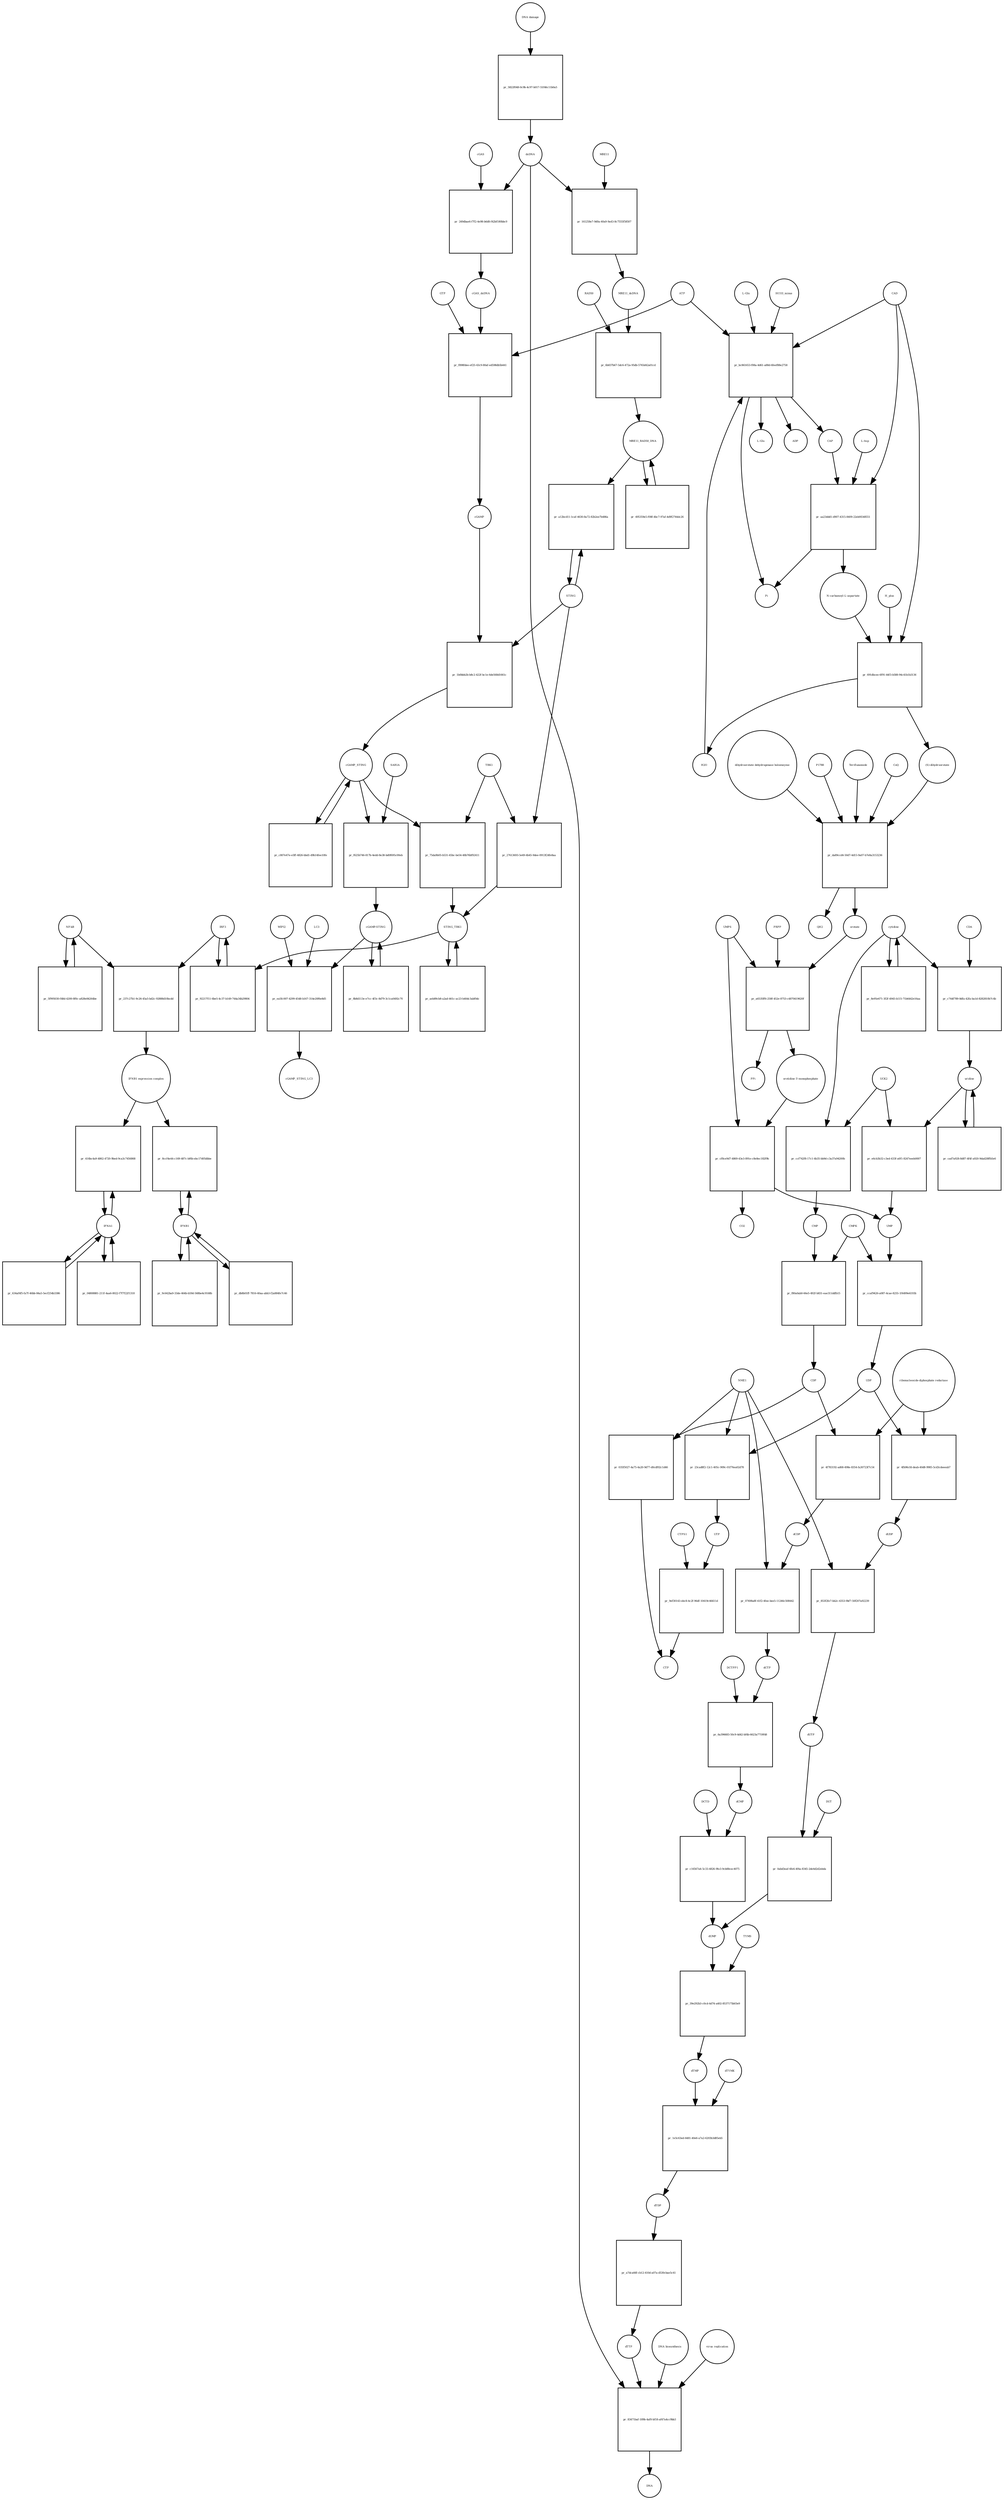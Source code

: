 strict digraph  {
"NF-kB" [annotation="urn_miriam_obo.go_GO%3A0071159", bipartite=0, cls=complex, fontsize=4, label="NF-kB", shape=circle];
"pr_237c27b1-9c26-45a5-bd2c-92888d10bcdd" [annotation="", bipartite=1, cls=process, fontsize=4, label="pr_237c27b1-9c26-45a5-bd2c-92888d10bcdd", shape=square];
"IFNB1 expression complex" [annotation="", bipartite=0, cls=complex, fontsize=4, label="IFNB1 expression complex", shape=circle];
IRF3 [annotation="urn_miriam_hgnc_6118|urn_miriam_uniprot_Q14653|urn_miriam_ensembl_ENSG00000126456|urn_miriam_refseq_NM_001571|urn_miriam_hgnc.symbol_IRF3|urn_miriam_ncbigene_3661", bipartite=0, cls="macromolecule multimer", fontsize=4, label=IRF3, shape=circle];
dCDP [annotation="urn_miriam_obo.chebi_CHEBI%3A28846", bipartite=0, cls="simple chemical", fontsize=4, label=dCDP, shape=circle];
"pr_07498a8f-41f2-4fee-bee5-11246c508442" [annotation="", bipartite=1, cls=process, fontsize=4, label="pr_07498a8f-41f2-4fee-bee5-11246c508442", shape=square];
dCTP [annotation="urn_miriam_obo.chebi_CHEBI%3A16311", bipartite=0, cls="simple chemical", fontsize=4, label=dCTP, shape=circle];
NME1 [annotation="urn_miriam_uniprot_P15531|urn_miriam_hgnc_7849", bipartite=0, cls=macromolecule, fontsize=4, label=NME1, shape=circle];
uridine [annotation="urn_miriam_obo.chebi_CHEBI%3A16704", bipartite=0, cls="simple chemical", fontsize=4, label=uridine, shape=circle];
"pr_e6cb3b32-c3ed-433f-a0f1-8247eeeb0007" [annotation="", bipartite=1, cls=process, fontsize=4, label="pr_e6cb3b32-c3ed-433f-a0f1-8247eeeb0007", shape=square];
UMP [annotation="urn_miriam_obo.chebi_CHEBI%3A57865", bipartite=0, cls="simple chemical", fontsize=4, label=UMP, shape=circle];
UCK2 [annotation="urn_miriam_uniprot_Q9HA47|urn_miriam_hgnc_HGNC%3A12562", bipartite=0, cls=macromolecule, fontsize=4, label=UCK2, shape=circle];
"orotidine 5'-monophosphate" [annotation="urn_miriam_obo.chebi_CHEBI%3A15842", bipartite=0, cls="simple chemical", fontsize=4, label="orotidine 5'-monophosphate", shape=circle];
"pr_cf8ce9d7-4869-43e3-891e-c8e8ec182f9b" [annotation="", bipartite=1, cls=process, fontsize=4, label="pr_cf8ce9d7-4869-43e3-891e-c8e8ec182f9b", shape=square];
UMPS [annotation="urn_miriam_ncbigene_7372|urn_miriam_refseq_NM_000373|urn_miriam_hgnc.symbol_UMPS|urn_miriam_hgnc_12563|urn_miriam_ensembl_ENSG00000114491|urn_miriam_uniprot_P11172", bipartite=0, cls="macromolecule multimer", fontsize=4, label=UMPS, shape=circle];
CO2 [annotation="urn_miriam_obo.chebi_CHEBI%3A16526", bipartite=0, cls="simple chemical", fontsize=4, label=CO2, shape=circle];
UTP [annotation="urn_miriam_obo.chebi_CHEBI%3A15713", bipartite=0, cls="simple chemical", fontsize=4, label=UTP, shape=circle];
"pr_9ef30143-ebc8-4c2f-96df-10419c46611d" [annotation="", bipartite=1, cls=process, fontsize=4, label="pr_9ef30143-ebc8-4c2f-96df-10419c46611d", shape=square];
CTP [annotation="urn_miriam_obo.chebi_CHEBI%3A17677", bipartite=0, cls="simple chemical", fontsize=4, label=CTP, shape=circle];
CTPS1 [annotation="urn_miriam_hgnc_HGNC%3A2519|urn_miriam_uniprot_P17812", bipartite=0, cls=macromolecule, fontsize=4, label=CTPS1, shape=circle];
UDP [annotation="urn_miriam_obo.chebi_CHEBI%3A17659", bipartite=0, cls="simple chemical", fontsize=4, label=UDP, shape=circle];
"pr_4fb96cfd-deab-40d8-9985-5cd3cdeeeab7" [annotation="", bipartite=1, cls=process, fontsize=4, label="pr_4fb96cfd-deab-40d8-9985-5cd3cdeeeab7", shape=square];
dUDP [annotation="urn_miriam_obo.chebi_CHEBI%3A28850", bipartite=0, cls="simple chemical", fontsize=4, label=dUDP, shape=circle];
"ribonucleoside-diphosphate reductase" [annotation="urn_miriam_brenda_1.17.4.1|urn_miriam_obo.go_GO%3A0005971", bipartite=0, cls=complex, fontsize=4, label="ribonucleoside-diphosphate reductase", shape=circle];
IFNB1 [annotation="urn_miriam_ensembl_ENSG00000171855|urn_miriam_hgnc.symbol_IFNB1|urn_miriam_hgnc_5434|urn_miriam_uniprot_P01574|urn_miriam_refseq_NM_002176|urn_miriam_ncbigene_3456", bipartite=0, cls=macromolecule, fontsize=4, label=IFNB1, shape=circle];
"pr_8ccf4e44-c169-487c-bf6b-ebc17d05dbbe" [annotation="", bipartite=1, cls=process, fontsize=4, label="pr_8ccf4e44-c169-487c-bf6b-ebc17d05dbbe", shape=square];
"pr_ccaf9426-a087-4cae-8255-1f4499e6193b" [annotation="", bipartite=1, cls=process, fontsize=4, label="pr_ccaf9426-a087-4cae-8255-1f4499e6193b", shape=square];
CMPK [annotation="urn_miriam_uniprot_P30085|urn_miriam_hgnc_HGNC%3A18170", bipartite=0, cls=macromolecule, fontsize=4, label=CMPK, shape=circle];
"cGAMP-STING" [annotation="", bipartite=0, cls=complex, fontsize=4, label="cGAMP-STING", shape=circle];
"pr_8b8d113e-e7cc-4f3c-8d79-3c1ca0492c70" [annotation="", bipartite=1, cls=process, fontsize=4, label="pr_8b8d113e-e7cc-4f3c-8d79-3c1ca0492c70", shape=square];
IFNA1 [annotation="urn_miriam_hgnc.symbol_IFNA1|urn_miriam_ncbigene_3439|urn_miriam_refseq_NM_024013|urn_miriam_uniprot_P01562|urn_miriam_hgnc_5417|urn_miriam_ensembl_ENSG00000197919", bipartite=0, cls=macromolecule, fontsize=4, label=IFNA1, shape=circle];
"pr_416bc4a9-4862-4720-9bed-9ca3c7456868" [annotation="", bipartite=1, cls=process, fontsize=4, label="pr_416bc4a9-4862-4720-9bed-9ca3c7456868", shape=square];
"pr_cad7a928-8d87-4f4f-a920-9dad28ffb5e6" [annotation="", bipartite=1, cls=process, fontsize=4, label="pr_cad7a928-8d87-4f4f-a920-9dad28ffb5e6", shape=square];
CDP [annotation="urn_miriam_obo.chebi_CHEBI%3A17239", bipartite=0, cls="simple chemical", fontsize=4, label=CDP, shape=circle];
"pr_4f783192-ad68-498e-8354-fa30723f7c54" [annotation="", bipartite=1, cls=process, fontsize=4, label="pr_4f783192-ad68-498e-8354-fa30723f7c54", shape=square];
"pr_035f5027-4a75-4a20-9d77-d0cdf02c1d46" [annotation="", bipartite=1, cls=process, fontsize=4, label="pr_035f5027-4a75-4a20-9d77-d0cdf02c1d46", shape=square];
dTDP [annotation="urn_miriam_obo.chebi_CHEBI%3A18075", bipartite=0, cls="simple chemical", fontsize=4, label=dTDP, shape=circle];
"pr_a7dca66f-cb12-410d-a07a-d530cbae5c41" [annotation="", bipartite=1, cls=process, fontsize=4, label="pr_a7dca66f-cb12-410d-a07a-d530cbae5c41", shape=square];
dTTP [annotation="urn_miriam_obo.chebi_CHEBI%3A18077", bipartite=0, cls="simple chemical", fontsize=4, label=dTTP, shape=circle];
CMP [annotation="urn_miriam_obo.chebi_CHEBI%3A17361", bipartite=0, cls="simple chemical", fontsize=4, label=CMP, shape=circle];
"pr_f80a0ab0-66e5-492f-b831-eae311ddfb15" [annotation="", bipartite=1, cls=process, fontsize=4, label="pr_f80a0ab0-66e5-492f-b831-eae311ddfb15", shape=square];
dUMP [annotation="urn_miriam_obo.chebi_CHEBI%3A17622", bipartite=0, cls="simple chemical", fontsize=4, label=dUMP, shape=circle];
"pr_39e292b3-c0cd-4d74-a402-8537175b03e9" [annotation="", bipartite=1, cls=process, fontsize=4, label="pr_39e292b3-c0cd-4d74-a402-8537175b03e9", shape=square];
dTMP [annotation="urn_miriam_obo.chebi_CHEBI%3A17013", bipartite=0, cls="simple chemical", fontsize=4, label=dTMP, shape=circle];
TYMS [annotation="urn_miriam_uniprot_P04818|urn_miriam_hgnc_HGNC%3A12441", bipartite=0, cls=macromolecule, fontsize=4, label=TYMS, shape=circle];
dsDNA [annotation="urn_miriam_obo.chebi_CHEBI%3A75909", bipartite=0, cls="simple chemical", fontsize=4, label=dsDNA, shape=circle];
"pr_83471baf-189b-4af0-bf18-af47a4cc9bb3" [annotation="", bipartite=1, cls=process, fontsize=4, label="pr_83471baf-189b-4af0-bf18-af47a4cc9bb3", shape=square];
DNA [annotation="", bipartite=0, cls="nucleic acid feature", fontsize=4, label=DNA, shape=circle];
"DNA biosynthesis" [annotation="urn_miriam_obo.go_GO%3A0071897", bipartite=0, cls=phenotype, fontsize=4, label="DNA biosynthesis", shape=circle];
"virus replication" [annotation="urn_miriam_obo.go_GO%3A0019079", bipartite=0, cls=phenotype, fontsize=4, label="virus replication", shape=circle];
MRE11_RAD50_DNA [annotation="", bipartite=0, cls=complex, fontsize=4, label=MRE11_RAD50_DNA, shape=circle];
"pr_495359e5-f08f-4bc7-97af-4d9f2744dc26" [annotation="", bipartite=1, cls=process, fontsize=4, label="pr_495359e5-f08f-4bc7-97af-4d9f2744dc26", shape=square];
"pr_6a396683-50c9-4d42-bf4b-6623a7719f48" [annotation="", bipartite=1, cls=process, fontsize=4, label="pr_6a396683-50c9-4d42-bf4b-6623a7719f48", shape=square];
dCMP [annotation="urn_miriam_obo.chebi_CHEBI%3A15918", bipartite=0, cls="simple chemical", fontsize=4, label=dCMP, shape=circle];
DCTPP1 [annotation="urn_miriam_uniprot_Q9H773|urn_miriam_hgnc_HGNC%3A28777", bipartite=0, cls=macromolecule, fontsize=4, label=DCTPP1, shape=circle];
"pr_db8b01ff-7816-40aa-abb3-f2a884fe7c46" [annotation="", bipartite=1, cls=process, fontsize=4, label="pr_db8b01ff-7816-40aa-abb3-f2a884fe7c46", shape=square];
"pr_9c642ba9-33de-464b-b59d-568be4c9168b" [annotation="", bipartite=1, cls=process, fontsize=4, label="pr_9c642ba9-33de-464b-b59d-568be4c9168b", shape=square];
ATP [annotation="urn_miriam_obo.chebi_CHEBI%3A15422", bipartite=0, cls="simple chemical", fontsize=4, label=ATP, shape=circle];
"pr_f898fdee-ef25-43c9-80af-ed598db5b441" [annotation="", bipartite=1, cls=process, fontsize=4, label="pr_f898fdee-ef25-43c9-80af-ed598db5b441", shape=square];
GTP [annotation="urn_miriam_obo.chebi_CHEBI%3A15996", bipartite=0, cls="simple chemical", fontsize=4, label=GTP, shape=circle];
cGAMP [annotation="urn_miriam_obo.chebi_CHEBI%3A75947", bipartite=0, cls="simple chemical", fontsize=4, label=cGAMP, shape=circle];
cGAS_dsDNA [annotation=urn_miriam_pubmed_28363908, bipartite=0, cls=complex, fontsize=4, label=cGAS_dsDNA, shape=circle];
cytidine [annotation="urn_miriam_obo.chebi_CHEBI%3A17562", bipartite=0, cls="simple chemical", fontsize=4, label=cytidine, shape=circle];
"pr_ccf742f8-17c1-4b35-bb9d-c3a37a94200b" [annotation="", bipartite=1, cls=process, fontsize=4, label="pr_ccf742f8-17c1-4b35-bb9d-c3a37a94200b", shape=square];
"pr_1b0bbb2b-b8c2-422f-bc1e-6de568d1661c" [annotation="", bipartite=1, cls=process, fontsize=4, label="pr_1b0bbb2b-b8c2-422f-bc1e-6de568d1661c", shape=square];
STING [annotation=urn_miriam_uniprot_Q86WV6, bipartite=0, cls="macromolecule multimer", fontsize=4, label=STING, shape=circle];
cGAMP_STING [annotation="urn_miriam_obo.go_GO%3A1990231", bipartite=0, cls=complex, fontsize=4, label=cGAMP_STING, shape=circle];
"L-Gln" [annotation="urn_miriam_obo.chebi_CHEBI%3A18050", bipartite=0, cls="simple chemical", fontsize=4, label="L-Gln", shape=circle];
"pr_bc861653-f08a-4d61-a88d-6feef88e2758" [annotation="", bipartite=1, cls=process, fontsize=4, label="pr_bc861653-f08a-4d61-a88d-6feef88e2758", shape=square];
CAP [annotation="urn_miriam_obo.chebi_CHEBI%3A17672", bipartite=0, cls="simple chemical", fontsize=4, label=CAP, shape=circle];
CAD [annotation="urn_miriam_refseq_NM_001306079|urn_miriam_hgnc_1424|urn_miriam_hgnc.symbol_CAD|urn_miriam_uniprot_P27708|urn_miriam_ncbigene_790|urn_miriam_ensembl_ENSG00000084774", bipartite=0, cls=macromolecule, fontsize=4, label=CAD, shape=circle];
HCO3_minus [annotation="urn_miriam_obo.chebi_CHEBI%3A17544", bipartite=0, cls="simple chemical", fontsize=4, label=HCO3_minus, shape=circle];
H2O [annotation="urn_miriam_obo.chebi_CHEBI%3A15377", bipartite=0, cls="simple chemical", fontsize=4, label=H2O, shape=circle];
"L-Glu" [annotation="urn_miriam_obo.chebi_CHEBI%3A16015", bipartite=0, cls="simple chemical", fontsize=4, label="L-Glu", shape=circle];
ADP [annotation="urn_miriam_obo.chebi_CHEBI%3A16761", bipartite=0, cls="simple chemical", fontsize=4, label=ADP, shape=circle];
Pi [annotation="urn_miriam_obo.chebi_CHEBI%3A18367", bipartite=0, cls="simple chemical", fontsize=4, label=Pi, shape=circle];
"pr_23cad8f2-12c1-405c-909c-01f76ea02d78" [annotation="", bipartite=1, cls=process, fontsize=4, label="pr_23cad8f2-12c1-405c-909c-01f76ea02d78", shape=square];
"N-carbamoyl-L-aspartate" [annotation="urn_miriam_obo.chebi_CHEBI%3A32814", bipartite=0, cls="simple chemical", fontsize=4, label="N-carbamoyl-L-aspartate", shape=circle];
"pr_691dbcee-6f91-44f3-b588-94c41b1b3136" [annotation="", bipartite=1, cls=process, fontsize=4, label="pr_691dbcee-6f91-44f3-b588-94c41b1b3136", shape=square];
"(S)-dihydroorotate" [annotation="urn_miriam_obo.chebi_CHEBI%3A30864", bipartite=0, cls="simple chemical", fontsize=4, label="(S)-dihydroorotate", shape=circle];
H_plus [annotation="urn_miriam_obo.chebi_CHEBI%3A15378", bipartite=0, cls="simple chemical", fontsize=4, label=H_plus, shape=circle];
"pr_5f995030-f48d-4200-8f0c-a828e84264be" [annotation="", bipartite=1, cls=process, fontsize=4, label="pr_5f995030-f48d-4200-8f0c-a828e84264be", shape=square];
"pr_04808881-211f-4aa6-8022-f7f7f22f1318" [annotation="", bipartite=1, cls=process, fontsize=4, label="pr_04808881-211f-4aa6-8022-f7f7f22f1318", shape=square];
TBK1 [annotation="urn_miriam_hgnc.symbol_TBK1|urn_miriam_ensembl_ENSG00000183735|urn_miriam_uniprot_Q9UHD2|urn_miriam_refseq_NM_013254|urn_miriam_hgnc_11584|urn_miriam_ncbigene_29110", bipartite=0, cls=macromolecule, fontsize=4, label=TBK1, shape=circle];
"pr_75da9b05-b531-45bc-be54-48b76bf92411" [annotation="", bipartite=1, cls=process, fontsize=4, label="pr_75da9b05-b531-45bc-be54-48b76bf92411", shape=square];
STING_TBK1 [annotation=urn_miriam_pubmed_30842653, bipartite=0, cls=complex, fontsize=4, label=STING_TBK1, shape=circle];
"pr_a12bcd11-1caf-4630-8a72-82b2ee7b486a" [annotation="", bipartite=1, cls=process, fontsize=4, label="pr_a12bcd11-1caf-4630-8a72-82b2ee7b486a", shape=square];
"pr_634af4f5-fa7f-46bb-84a5-5ecf254b3386" [annotation="", bipartite=1, cls=process, fontsize=4, label="pr_634af4f5-fa7f-46bb-84a5-5ecf254b3386", shape=square];
"pr_249dbae6-f7f2-4e98-b6d8-f42bf180bbc9" [annotation="", bipartite=1, cls=process, fontsize=4, label="pr_249dbae6-f7f2-4e98-b6d8-f42bf180bbc9", shape=square];
cGAS [annotation="urn_miriam_ensembl_ENSG00000164430|urn_miriam_hgnc_21367|urn_miriam_ncbigene_115004|urn_miriam_uniprot_Q8N884|urn_miriam_hgnc.symbol_CGAS|urn_miriam_refseq_NM_138441", bipartite=0, cls=macromolecule, fontsize=4, label=cGAS, shape=circle];
"pr_aeb89cb8-a2ad-461c-ac23-b40dc3abf0dc" [annotation="", bipartite=1, cls=process, fontsize=4, label="pr_aeb89cb8-a2ad-461c-ac23-b40dc3abf0dc", shape=square];
orotate [annotation="urn_miriam_obo.chebi_CHEBI%3A30839", bipartite=0, cls="simple chemical", fontsize=4, label=orotate, shape=circle];
"pr_a6535ff6-258f-452e-8753-c4870419620f" [annotation="", bipartite=1, cls=process, fontsize=4, label="pr_a6535ff6-258f-452e-8753-c4870419620f", shape=square];
PRPP [annotation="urn_miriam_obo.chebi_CHEBI%3A17111", bipartite=0, cls="simple chemical", fontsize=4, label=PRPP, shape=circle];
PPi [annotation="urn_miriam_obo.chebi_CHEBI%3A18361", bipartite=0, cls="simple chemical", fontsize=4, label=PPi, shape=circle];
"pr_8e95e671-3f2f-4945-b115-71b6442e16aa" [annotation="", bipartite=1, cls=process, fontsize=4, label="pr_8e95e671-3f2f-4945-b115-71b6442e16aa", shape=square];
"pr_92217f11-6be5-4c37-b149-744a34b29804" [annotation="", bipartite=1, cls=process, fontsize=4, label="pr_92217f11-6be5-4c37-b149-744a34b29804", shape=square];
"pr_c807e47e-e5ff-4826-bbd1-d9b14fee10fe" [annotation="", bipartite=1, cls=process, fontsize=4, label="pr_c807e47e-e5ff-4826-bbd1-d9b14fee10fe", shape=square];
RAD50 [annotation="urn_miriam_ncbigene_10111|urn_miriam_refseq_NM_005732|urn_miriam_uniprot_Q92878|urn_miriam_hgnc.symbol_RAD50|urn_miriam_ensembl_ENSG00000113522|urn_miriam_hgnc_9816", bipartite=0, cls="macromolecule multimer", fontsize=4, label=RAD50, shape=circle];
"pr_6b837b67-5dc6-472a-95db-5765d42a01cd" [annotation="", bipartite=1, cls=process, fontsize=4, label="pr_6b837b67-5dc6-472a-95db-5765d42a01cd", shape=square];
MRE11_dsDNA [annotation="urn_miriam_obo.go_GO%3A0003690", bipartite=0, cls=complex, fontsize=4, label=MRE11_dsDNA, shape=circle];
"pr_da89ccd4-50d7-4d15-9a07-b7e8a3153236" [annotation="", bipartite=1, cls=process, fontsize=4, label="pr_da89ccd4-50d7-4d15-9a07-b7e8a3153236", shape=square];
"dihydroorotate dehydrogenase holoenzyme" [annotation="urn_miriam_ncbigene_1723|urn_miriam_hgnc_HGNC%3A2867|urn_miriam_hgnc.symbol_DHODH", bipartite=0, cls="simple chemical", fontsize=4, label="dihydroorotate dehydrogenase holoenzyme", shape=circle];
P1788 [annotation=urn_miriam_pubmed_31740051, bipartite=0, cls="simple chemical", fontsize=4, label=P1788, shape=circle];
Teriflunomide [annotation=urn_miriam_drugbank_DB08880, bipartite=0, cls="simple chemical", fontsize=4, label=Teriflunomide, shape=circle];
CoQ [annotation="urn_miriam_obo.chebi_CHEBI%3A16389", bipartite=0, cls="simple chemical", fontsize=4, label=CoQ, shape=circle];
QH2 [annotation="urn_miriam_obo.chebi_CHEBI%3A17976", bipartite=0, cls="simple chemical", fontsize=4, label=QH2, shape=circle];
"pr_853f2fe7-bb2c-4353-9bf7-50f207a92239" [annotation="", bipartite=1, cls=process, fontsize=4, label="pr_853f2fe7-bb2c-4353-9bf7-50f207a92239", shape=square];
dUTP [annotation="urn_miriam_obo.chebi_CHEBI%3A17625", bipartite=0, cls="simple chemical", fontsize=4, label=dUTP, shape=circle];
"pr_c744f789-8dfa-42fa-ba1d-8282810b7c4b" [annotation="", bipartite=1, cls=process, fontsize=4, label="pr_c744f789-8dfa-42fa-ba1d-8282810b7c4b", shape=square];
CDA [annotation="urn_miriam_uniprot_P32320|urn_miriam_ncbigene_978|urn_miriam_refseq_NM_001785|urn_miriam_ensembl_ENSG00000158825|urn_miriam_hgnc.symbol_CDA|urn_miriam_hgnc_1712", bipartite=0, cls=macromolecule, fontsize=4, label=CDA, shape=circle];
"pr_0abd3eaf-6fe6-4f4a-8345-2de4d2d2ebda" [annotation="", bipartite=1, cls=process, fontsize=4, label="pr_0abd3eaf-6fe6-4f4a-8345-2de4d2d2ebda", shape=square];
DUT [annotation="urn_miriam_hgnc_HGNC%3A3078|urn_miriam_uniprot_P33316", bipartite=0, cls=macromolecule, fontsize=4, label=DUT, shape=circle];
"pr_ea5fc007-4299-4548-b167-314e20f6e8d5" [annotation="", bipartite=1, cls=process, fontsize=4, label="pr_ea5fc007-4299-4548-b167-314e20f6e8d5", shape=square];
LC3 [annotation="", bipartite=0, cls=macromolecule, fontsize=4, label=LC3, shape=circle];
cGAMP_STING_LC3 [annotation="", bipartite=0, cls=complex, fontsize=4, label=cGAMP_STING_LC3, shape=circle];
WIPI2 [annotation="urn_miriam_refseq_NM_015610|urn_miriam_hgnc_32225|urn_miriam_hgnc.symbol_WIPI2|urn_miriam_ensembl_ENSG00000157954|urn_miriam_ncbigene_26100|urn_miriam_uniprot_Q9Y4P8", bipartite=0, cls=macromolecule, fontsize=4, label=WIPI2, shape=circle];
"pr_aa23ddd1-d907-4315-8409-22ebf4548551" [annotation="", bipartite=1, cls=process, fontsize=4, label="pr_aa23ddd1-d907-4315-8409-22ebf4548551", shape=square];
"L-Asp" [annotation="urn_miriam_obo.chebi_CHEBI%3A29991", bipartite=0, cls="simple chemical", fontsize=4, label="L-Asp", shape=circle];
"pr_161258e7-9d0a-40a9-9a43-8c7555f58507" [annotation="", bipartite=1, cls=process, fontsize=4, label="pr_161258e7-9d0a-40a9-9a43-8c7555f58507", shape=square];
MRE11 [annotation="urn_miriam_hgnc.symbol_MRE11|urn_miriam_ncbigene_4361|urn_miriam_uniprot_P49959|urn_miriam_ensembl_ENSG00000020922|urn_miriam_refseq_NM_005591|urn_miriam_hgnc_7230", bipartite=0, cls="macromolecule multimer", fontsize=4, label=MRE11, shape=circle];
"pr_1e5c63ed-6481-40e6-a7a2-6203b3d85eb5" [annotation="", bipartite=1, cls=process, fontsize=4, label="pr_1e5c63ed-6481-40e6-a7a2-6203b3d85eb5", shape=square];
dTYMK [annotation="urn_miriam_uniprot_P23919|urn_miriam_hgnc_HGNC%3A3061", bipartite=0, cls=macromolecule, fontsize=4, label=dTYMK, shape=circle];
"pr_f625b746-817b-4edd-8e38-bd0f695c00eb" [annotation="", bipartite=1, cls=process, fontsize=4, label="pr_f625b746-817b-4edd-8e38-bd0f695c00eb", shape=square];
SAR1A [annotation="urn_miriam_uniprot_Q9NR31|urn_miriam_ensembl_ENSG00000079332|urn_miriam_hgnc_10534|urn_miriam_hgnc.symbol_SAR1A|urn_miriam_refseq_NM_001142648|urn_miriam_ncbigene_56681", bipartite=0, cls=macromolecule, fontsize=4, label=SAR1A, shape=circle];
"pr_27613693-5e49-4b45-9dee-0913f24fe8aa" [annotation="", bipartite=1, cls=process, fontsize=4, label="pr_27613693-5e49-4b45-9dee-0913f24fe8aa", shape=square];
"pr_5822f048-0c9b-4c97-b017-51f46c11b0a5" [annotation="", bipartite=1, cls=process, fontsize=4, label="pr_5822f048-0c9b-4c97-b017-51f46c11b0a5", shape=square];
"DNA damage" [annotation="", bipartite=0, cls=phenotype, fontsize=4, label="DNA damage", shape=circle];
"pr_c16567a4-5c33-4826-9fe3-9cb88cec4075" [annotation="", bipartite=1, cls=process, fontsize=4, label="pr_c16567a4-5c33-4826-9fe3-9cb88cec4075", shape=square];
DCTD [annotation="urn_miriam_uniprot_P32321|urn_miriam_hgnc_HGNC%3A2710", bipartite=0, cls=macromolecule, fontsize=4, label=DCTD, shape=circle];
"NF-kB" -> "pr_237c27b1-9c26-45a5-bd2c-92888d10bcdd"  [annotation="", interaction_type=consumption];
"NF-kB" -> "pr_5f995030-f48d-4200-8f0c-a828e84264be"  [annotation="", interaction_type=consumption];
"pr_237c27b1-9c26-45a5-bd2c-92888d10bcdd" -> "IFNB1 expression complex"  [annotation="", interaction_type=production];
"IFNB1 expression complex" -> "pr_8ccf4e44-c169-487c-bf6b-ebc17d05dbbe"  [annotation=urn_miriam_pubmed_20610653, interaction_type=stimulation];
"IFNB1 expression complex" -> "pr_416bc4a9-4862-4720-9bed-9ca3c7456868"  [annotation=urn_miriam_pubmed_16979567, interaction_type=stimulation];
IRF3 -> "pr_237c27b1-9c26-45a5-bd2c-92888d10bcdd"  [annotation="", interaction_type=consumption];
IRF3 -> "pr_92217f11-6be5-4c37-b149-744a34b29804"  [annotation="", interaction_type=consumption];
dCDP -> "pr_07498a8f-41f2-4fee-bee5-11246c508442"  [annotation="", interaction_type=consumption];
"pr_07498a8f-41f2-4fee-bee5-11246c508442" -> dCTP  [annotation="", interaction_type=production];
dCTP -> "pr_6a396683-50c9-4d42-bf4b-6623a7719f48"  [annotation="", interaction_type=consumption];
NME1 -> "pr_07498a8f-41f2-4fee-bee5-11246c508442"  [annotation=urn_miriam_pubmed_17827303, interaction_type=catalysis];
NME1 -> "pr_035f5027-4a75-4a20-9d77-d0cdf02c1d46"  [annotation=urn_miriam_pubmed_28458037, interaction_type=catalysis];
NME1 -> "pr_23cad8f2-12c1-405c-909c-01f76ea02d78"  [annotation=urn_miriam_pubmed_28458037, interaction_type=catalysis];
NME1 -> "pr_853f2fe7-bb2c-4353-9bf7-50f207a92239"  [annotation=urn_miriam_pubmed_17827303, interaction_type=catalysis];
uridine -> "pr_e6cb3b32-c3ed-433f-a0f1-8247eeeb0007"  [annotation="", interaction_type=consumption];
uridine -> "pr_cad7a928-8d87-4f4f-a920-9dad28ffb5e6"  [annotation="", interaction_type=consumption];
"pr_e6cb3b32-c3ed-433f-a0f1-8247eeeb0007" -> UMP  [annotation="", interaction_type=production];
UMP -> "pr_ccaf9426-a087-4cae-8255-1f4499e6193b"  [annotation="", interaction_type=consumption];
UCK2 -> "pr_e6cb3b32-c3ed-433f-a0f1-8247eeeb0007"  [annotation=urn_miriam_pubmed_15130468, interaction_type=catalysis];
UCK2 -> "pr_ccf742f8-17c1-4b35-bb9d-c3a37a94200b"  [annotation=urn_miriam_pubmed_15130468, interaction_type=catalysis];
"orotidine 5'-monophosphate" -> "pr_cf8ce9d7-4869-43e3-891e-c8e8ec182f9b"  [annotation="", interaction_type=consumption];
"pr_cf8ce9d7-4869-43e3-891e-c8e8ec182f9b" -> UMP  [annotation="", interaction_type=production];
"pr_cf8ce9d7-4869-43e3-891e-c8e8ec182f9b" -> CO2  [annotation="", interaction_type=production];
UMPS -> "pr_cf8ce9d7-4869-43e3-891e-c8e8ec182f9b"  [annotation=urn_miriam_reactome_REACT_1698, interaction_type=catalysis];
UMPS -> "pr_a6535ff6-258f-452e-8753-c4870419620f"  [annotation=urn_miriam_reactome_REACT_1698, interaction_type=catalysis];
UTP -> "pr_9ef30143-ebc8-4c2f-96df-10419c46611d"  [annotation="", interaction_type=consumption];
"pr_9ef30143-ebc8-4c2f-96df-10419c46611d" -> CTP  [annotation="", interaction_type=production];
CTPS1 -> "pr_9ef30143-ebc8-4c2f-96df-10419c46611d"  [annotation=urn_miriam_pubmed_5411547, interaction_type=catalysis];
UDP -> "pr_4fb96cfd-deab-40d8-9985-5cd3cdeeeab7"  [annotation="", interaction_type=consumption];
UDP -> "pr_23cad8f2-12c1-405c-909c-01f76ea02d78"  [annotation="", interaction_type=consumption];
"pr_4fb96cfd-deab-40d8-9985-5cd3cdeeeab7" -> dUDP  [annotation="", interaction_type=production];
dUDP -> "pr_853f2fe7-bb2c-4353-9bf7-50f207a92239"  [annotation="", interaction_type=consumption];
"ribonucleoside-diphosphate reductase" -> "pr_4fb96cfd-deab-40d8-9985-5cd3cdeeeab7"  [annotation=urn_miriam_pubmed_24809024, interaction_type=catalysis];
"ribonucleoside-diphosphate reductase" -> "pr_4f783192-ad68-498e-8354-fa30723f7c54"  [annotation=urn_miriam_pubmed_24809024, interaction_type=catalysis];
IFNB1 -> "pr_8ccf4e44-c169-487c-bf6b-ebc17d05dbbe"  [annotation="", interaction_type=consumption];
IFNB1 -> "pr_db8b01ff-7816-40aa-abb3-f2a884fe7c46"  [annotation="", interaction_type=consumption];
IFNB1 -> "pr_9c642ba9-33de-464b-b59d-568be4c9168b"  [annotation="", interaction_type=consumption];
"pr_8ccf4e44-c169-487c-bf6b-ebc17d05dbbe" -> IFNB1  [annotation="", interaction_type=production];
"pr_ccaf9426-a087-4cae-8255-1f4499e6193b" -> UDP  [annotation="", interaction_type=production];
CMPK -> "pr_ccaf9426-a087-4cae-8255-1f4499e6193b"  [annotation=urn_miriam_pubmed_10462544, interaction_type=catalysis];
CMPK -> "pr_f80a0ab0-66e5-492f-b831-eae311ddfb15"  [annotation=urn_miriam_pubmed_10462544, interaction_type=catalysis];
"cGAMP-STING" -> "pr_8b8d113e-e7cc-4f3c-8d79-3c1ca0492c70"  [annotation="", interaction_type=consumption];
"cGAMP-STING" -> "pr_ea5fc007-4299-4548-b167-314e20f6e8d5"  [annotation="", interaction_type=consumption];
"pr_8b8d113e-e7cc-4f3c-8d79-3c1ca0492c70" -> "cGAMP-STING"  [annotation="", interaction_type=production];
IFNA1 -> "pr_416bc4a9-4862-4720-9bed-9ca3c7456868"  [annotation="", interaction_type=consumption];
IFNA1 -> "pr_04808881-211f-4aa6-8022-f7f7f22f1318"  [annotation="", interaction_type=consumption];
IFNA1 -> "pr_634af4f5-fa7f-46bb-84a5-5ecf254b3386"  [annotation="", interaction_type=consumption];
"pr_416bc4a9-4862-4720-9bed-9ca3c7456868" -> IFNA1  [annotation="", interaction_type=production];
"pr_cad7a928-8d87-4f4f-a920-9dad28ffb5e6" -> uridine  [annotation="", interaction_type=production];
CDP -> "pr_4f783192-ad68-498e-8354-fa30723f7c54"  [annotation="", interaction_type=consumption];
CDP -> "pr_035f5027-4a75-4a20-9d77-d0cdf02c1d46"  [annotation="", interaction_type=consumption];
"pr_4f783192-ad68-498e-8354-fa30723f7c54" -> dCDP  [annotation="", interaction_type=production];
"pr_035f5027-4a75-4a20-9d77-d0cdf02c1d46" -> CTP  [annotation="", interaction_type=production];
dTDP -> "pr_a7dca66f-cb12-410d-a07a-d530cbae5c41"  [annotation="", interaction_type=consumption];
"pr_a7dca66f-cb12-410d-a07a-d530cbae5c41" -> dTTP  [annotation="", interaction_type=production];
dTTP -> "pr_83471baf-189b-4af0-bf18-af47a4cc9bb3"  [annotation="", interaction_type=consumption];
CMP -> "pr_f80a0ab0-66e5-492f-b831-eae311ddfb15"  [annotation="", interaction_type=consumption];
"pr_f80a0ab0-66e5-492f-b831-eae311ddfb15" -> CDP  [annotation="", interaction_type=production];
dUMP -> "pr_39e292b3-c0cd-4d74-a402-8537175b03e9"  [annotation="", interaction_type=consumption];
"pr_39e292b3-c0cd-4d74-a402-8537175b03e9" -> dTMP  [annotation="", interaction_type=production];
dTMP -> "pr_1e5c63ed-6481-40e6-a7a2-6203b3d85eb5"  [annotation="", interaction_type=consumption];
TYMS -> "pr_39e292b3-c0cd-4d74-a402-8537175b03e9"  [annotation=urn_miriam_pubmed_3099389, interaction_type=catalysis];
dsDNA -> "pr_83471baf-189b-4af0-bf18-af47a4cc9bb3"  [annotation="", interaction_type=consumption];
dsDNA -> "pr_249dbae6-f7f2-4e98-b6d8-f42bf180bbc9"  [annotation="", interaction_type=consumption];
dsDNA -> "pr_161258e7-9d0a-40a9-9a43-8c7555f58507"  [annotation="", interaction_type=consumption];
"pr_83471baf-189b-4af0-bf18-af47a4cc9bb3" -> DNA  [annotation="", interaction_type=production];
"DNA biosynthesis" -> "pr_83471baf-189b-4af0-bf18-af47a4cc9bb3"  [annotation="", interaction_type=catalysis];
"virus replication" -> "pr_83471baf-189b-4af0-bf18-af47a4cc9bb3"  [annotation="", interaction_type=inhibition];
MRE11_RAD50_DNA -> "pr_495359e5-f08f-4bc7-97af-4d9f2744dc26"  [annotation="", interaction_type=consumption];
MRE11_RAD50_DNA -> "pr_a12bcd11-1caf-4630-8a72-82b2ee7b486a"  [annotation=urn_miriam_pubmed_23388631, interaction_type=catalysis];
"pr_495359e5-f08f-4bc7-97af-4d9f2744dc26" -> MRE11_RAD50_DNA  [annotation="", interaction_type=production];
"pr_6a396683-50c9-4d42-bf4b-6623a7719f48" -> dCMP  [annotation="", interaction_type=production];
dCMP -> "pr_c16567a4-5c33-4826-9fe3-9cb88cec4075"  [annotation="", interaction_type=consumption];
DCTPP1 -> "pr_6a396683-50c9-4d42-bf4b-6623a7719f48"  [annotation=urn_miriam_pubmed_13788541, interaction_type=catalysis];
"pr_db8b01ff-7816-40aa-abb3-f2a884fe7c46" -> IFNB1  [annotation="", interaction_type=production];
"pr_9c642ba9-33de-464b-b59d-568be4c9168b" -> IFNB1  [annotation="", interaction_type=production];
ATP -> "pr_f898fdee-ef25-43c9-80af-ed598db5b441"  [annotation="", interaction_type=consumption];
ATP -> "pr_bc861653-f08a-4d61-a88d-6feef88e2758"  [annotation="", interaction_type=consumption];
"pr_f898fdee-ef25-43c9-80af-ed598db5b441" -> cGAMP  [annotation="", interaction_type=production];
GTP -> "pr_f898fdee-ef25-43c9-80af-ed598db5b441"  [annotation="", interaction_type=consumption];
cGAMP -> "pr_1b0bbb2b-b8c2-422f-bc1e-6de568d1661c"  [annotation="", interaction_type=consumption];
cGAS_dsDNA -> "pr_f898fdee-ef25-43c9-80af-ed598db5b441"  [annotation=urn_miriam_pubmed_29622565, interaction_type=catalysis];
cytidine -> "pr_ccf742f8-17c1-4b35-bb9d-c3a37a94200b"  [annotation="", interaction_type=consumption];
cytidine -> "pr_8e95e671-3f2f-4945-b115-71b6442e16aa"  [annotation="", interaction_type=consumption];
cytidine -> "pr_c744f789-8dfa-42fa-ba1d-8282810b7c4b"  [annotation="", interaction_type=consumption];
"pr_ccf742f8-17c1-4b35-bb9d-c3a37a94200b" -> CMP  [annotation="", interaction_type=production];
"pr_1b0bbb2b-b8c2-422f-bc1e-6de568d1661c" -> cGAMP_STING  [annotation="", interaction_type=production];
STING -> "pr_1b0bbb2b-b8c2-422f-bc1e-6de568d1661c"  [annotation="", interaction_type=consumption];
STING -> "pr_a12bcd11-1caf-4630-8a72-82b2ee7b486a"  [annotation="", interaction_type=consumption];
STING -> "pr_27613693-5e49-4b45-9dee-0913f24fe8aa"  [annotation="", interaction_type=consumption];
cGAMP_STING -> "pr_75da9b05-b531-45bc-be54-48b76bf92411"  [annotation="", interaction_type=consumption];
cGAMP_STING -> "pr_c807e47e-e5ff-4826-bbd1-d9b14fee10fe"  [annotation="", interaction_type=consumption];
cGAMP_STING -> "pr_f625b746-817b-4edd-8e38-bd0f695c00eb"  [annotation="", interaction_type=consumption];
"L-Gln" -> "pr_bc861653-f08a-4d61-a88d-6feef88e2758"  [annotation="", interaction_type=consumption];
"pr_bc861653-f08a-4d61-a88d-6feef88e2758" -> CAP  [annotation="", interaction_type=production];
"pr_bc861653-f08a-4d61-a88d-6feef88e2758" -> "L-Glu"  [annotation="", interaction_type=production];
"pr_bc861653-f08a-4d61-a88d-6feef88e2758" -> ADP  [annotation="", interaction_type=production];
"pr_bc861653-f08a-4d61-a88d-6feef88e2758" -> Pi  [annotation="", interaction_type=production];
CAP -> "pr_aa23ddd1-d907-4315-8409-22ebf4548551"  [annotation="", interaction_type=consumption];
CAD -> "pr_bc861653-f08a-4d61-a88d-6feef88e2758"  [annotation=urn_miriam_reactome_REACT_73577, interaction_type=catalysis];
CAD -> "pr_691dbcee-6f91-44f3-b588-94c41b1b3136"  [annotation=urn_miriam_reactome_REACT_1698, interaction_type=catalysis];
CAD -> "pr_aa23ddd1-d907-4315-8409-22ebf4548551"  [annotation=urn_miriam_reactome_REACT_1698, interaction_type=catalysis];
HCO3_minus -> "pr_bc861653-f08a-4d61-a88d-6feef88e2758"  [annotation="", interaction_type=consumption];
H2O -> "pr_bc861653-f08a-4d61-a88d-6feef88e2758"  [annotation="", interaction_type=consumption];
"pr_23cad8f2-12c1-405c-909c-01f76ea02d78" -> UTP  [annotation="", interaction_type=production];
"N-carbamoyl-L-aspartate" -> "pr_691dbcee-6f91-44f3-b588-94c41b1b3136"  [annotation="", interaction_type=consumption];
"pr_691dbcee-6f91-44f3-b588-94c41b1b3136" -> "(S)-dihydroorotate"  [annotation="", interaction_type=production];
"pr_691dbcee-6f91-44f3-b588-94c41b1b3136" -> H2O  [annotation="", interaction_type=production];
"(S)-dihydroorotate" -> "pr_da89ccd4-50d7-4d15-9a07-b7e8a3153236"  [annotation="", interaction_type=consumption];
H_plus -> "pr_691dbcee-6f91-44f3-b588-94c41b1b3136"  [annotation="", interaction_type=consumption];
"pr_5f995030-f48d-4200-8f0c-a828e84264be" -> "NF-kB"  [annotation="", interaction_type=production];
"pr_04808881-211f-4aa6-8022-f7f7f22f1318" -> IFNA1  [annotation="", interaction_type=production];
TBK1 -> "pr_75da9b05-b531-45bc-be54-48b76bf92411"  [annotation="", interaction_type=consumption];
TBK1 -> "pr_27613693-5e49-4b45-9dee-0913f24fe8aa"  [annotation="", interaction_type=consumption];
"pr_75da9b05-b531-45bc-be54-48b76bf92411" -> STING_TBK1  [annotation="", interaction_type=production];
STING_TBK1 -> "pr_aeb89cb8-a2ad-461c-ac23-b40dc3abf0dc"  [annotation="", interaction_type=consumption];
STING_TBK1 -> "pr_92217f11-6be5-4c37-b149-744a34b29804"  [annotation="urn_miriam_pubmed_22394562|urn_miriam_pubmed_25636800", interaction_type=catalysis];
"pr_a12bcd11-1caf-4630-8a72-82b2ee7b486a" -> STING  [annotation="", interaction_type=production];
"pr_634af4f5-fa7f-46bb-84a5-5ecf254b3386" -> IFNA1  [annotation="", interaction_type=production];
"pr_249dbae6-f7f2-4e98-b6d8-f42bf180bbc9" -> cGAS_dsDNA  [annotation="", interaction_type=production];
cGAS -> "pr_249dbae6-f7f2-4e98-b6d8-f42bf180bbc9"  [annotation="", interaction_type=consumption];
"pr_aeb89cb8-a2ad-461c-ac23-b40dc3abf0dc" -> STING_TBK1  [annotation="", interaction_type=production];
orotate -> "pr_a6535ff6-258f-452e-8753-c4870419620f"  [annotation="", interaction_type=consumption];
"pr_a6535ff6-258f-452e-8753-c4870419620f" -> "orotidine 5'-monophosphate"  [annotation="", interaction_type=production];
"pr_a6535ff6-258f-452e-8753-c4870419620f" -> PPi  [annotation="", interaction_type=production];
PRPP -> "pr_a6535ff6-258f-452e-8753-c4870419620f"  [annotation="", interaction_type=consumption];
"pr_8e95e671-3f2f-4945-b115-71b6442e16aa" -> cytidine  [annotation="", interaction_type=production];
"pr_92217f11-6be5-4c37-b149-744a34b29804" -> IRF3  [annotation="", interaction_type=production];
"pr_c807e47e-e5ff-4826-bbd1-d9b14fee10fe" -> cGAMP_STING  [annotation="", interaction_type=production];
RAD50 -> "pr_6b837b67-5dc6-472a-95db-5765d42a01cd"  [annotation="", interaction_type=consumption];
"pr_6b837b67-5dc6-472a-95db-5765d42a01cd" -> MRE11_RAD50_DNA  [annotation="", interaction_type=production];
MRE11_dsDNA -> "pr_6b837b67-5dc6-472a-95db-5765d42a01cd"  [annotation="", interaction_type=consumption];
"pr_da89ccd4-50d7-4d15-9a07-b7e8a3153236" -> orotate  [annotation="", interaction_type=production];
"pr_da89ccd4-50d7-4d15-9a07-b7e8a3153236" -> QH2  [annotation="", interaction_type=production];
"dihydroorotate dehydrogenase holoenzyme" -> "pr_da89ccd4-50d7-4d15-9a07-b7e8a3153236"  [annotation="urn_miriam_reactome_REACT_1698|urn_miriam_doi_10.1101%2F2020.03.11.983056", interaction_type=catalysis];
P1788 -> "pr_da89ccd4-50d7-4d15-9a07-b7e8a3153236"  [annotation="urn_miriam_reactome_REACT_1698|urn_miriam_doi_10.1101%2F2020.03.11.983056", interaction_type=inhibition];
Teriflunomide -> "pr_da89ccd4-50d7-4d15-9a07-b7e8a3153236"  [annotation="urn_miriam_reactome_REACT_1698|urn_miriam_doi_10.1101%2F2020.03.11.983056", interaction_type=inhibition];
CoQ -> "pr_da89ccd4-50d7-4d15-9a07-b7e8a3153236"  [annotation="", interaction_type=consumption];
"pr_853f2fe7-bb2c-4353-9bf7-50f207a92239" -> dUTP  [annotation="", interaction_type=production];
dUTP -> "pr_0abd3eaf-6fe6-4f4a-8345-2de4d2d2ebda"  [annotation="", interaction_type=consumption];
"pr_c744f789-8dfa-42fa-ba1d-8282810b7c4b" -> uridine  [annotation="", interaction_type=production];
CDA -> "pr_c744f789-8dfa-42fa-ba1d-8282810b7c4b"  [annotation="urn_miriam_pubmed_7923172|urn_miriam_pubmed_15689149", interaction_type=catalysis];
"pr_0abd3eaf-6fe6-4f4a-8345-2de4d2d2ebda" -> dUMP  [annotation="", interaction_type=production];
DUT -> "pr_0abd3eaf-6fe6-4f4a-8345-2de4d2d2ebda"  [annotation=urn_miriam_pubmed_18837522, interaction_type=catalysis];
"pr_ea5fc007-4299-4548-b167-314e20f6e8d5" -> cGAMP_STING_LC3  [annotation="", interaction_type=production];
LC3 -> "pr_ea5fc007-4299-4548-b167-314e20f6e8d5"  [annotation="", interaction_type=consumption];
WIPI2 -> "pr_ea5fc007-4299-4548-b167-314e20f6e8d5"  [annotation=urn_miriam_pubmed_30842662, interaction_type=catalysis];
"pr_aa23ddd1-d907-4315-8409-22ebf4548551" -> "N-carbamoyl-L-aspartate"  [annotation="", interaction_type=production];
"pr_aa23ddd1-d907-4315-8409-22ebf4548551" -> Pi  [annotation="", interaction_type=production];
"L-Asp" -> "pr_aa23ddd1-d907-4315-8409-22ebf4548551"  [annotation="", interaction_type=consumption];
"pr_161258e7-9d0a-40a9-9a43-8c7555f58507" -> MRE11_dsDNA  [annotation="", interaction_type=production];
MRE11 -> "pr_161258e7-9d0a-40a9-9a43-8c7555f58507"  [annotation="", interaction_type=consumption];
"pr_1e5c63ed-6481-40e6-a7a2-6203b3d85eb5" -> dTDP  [annotation="", interaction_type=production];
dTYMK -> "pr_1e5c63ed-6481-40e6-a7a2-6203b3d85eb5"  [annotation=urn_miriam_pubmed_8024690, interaction_type=catalysis];
"pr_f625b746-817b-4edd-8e38-bd0f695c00eb" -> "cGAMP-STING"  [annotation="", interaction_type=production];
SAR1A -> "pr_f625b746-817b-4edd-8e38-bd0f695c00eb"  [annotation="urn_miriam_doi_10.1038%2Fs41586-019-1006-9", interaction_type=catalysis];
"pr_27613693-5e49-4b45-9dee-0913f24fe8aa" -> STING_TBK1  [annotation="", interaction_type=production];
"pr_5822f048-0c9b-4c97-b017-51f46c11b0a5" -> dsDNA  [annotation="", interaction_type=production];
"DNA damage" -> "pr_5822f048-0c9b-4c97-b017-51f46c11b0a5"  [annotation="urn_miriam_doi_10.1016%2Fj.ejmech.2019.111855", interaction_type=stimulation];
"pr_c16567a4-5c33-4826-9fe3-9cb88cec4075" -> dUMP  [annotation="", interaction_type=production];
DCTD -> "pr_c16567a4-5c33-4826-9fe3-9cb88cec4075"  [annotation="urn_miriam_doi_10.1074%2Fjbc.M114.617720", interaction_type=catalysis];
}
